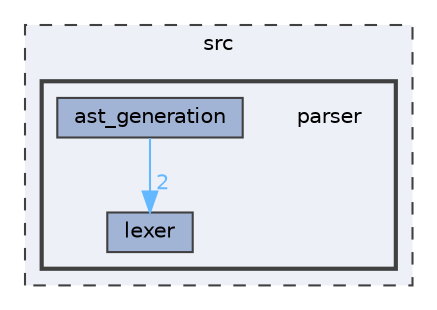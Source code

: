 digraph "src/parser"
{
 // LATEX_PDF_SIZE
  bgcolor="transparent";
  edge [fontname=Helvetica,fontsize=10,labelfontname=Helvetica,labelfontsize=10];
  node [fontname=Helvetica,fontsize=10,shape=box,height=0.2,width=0.4];
  compound=true
  subgraph clusterdir_68267d1309a1af8e8297ef4c3efbcdba {
    graph [ bgcolor="#edf0f7", pencolor="grey25", label="src", fontname=Helvetica,fontsize=10 style="filled,dashed", URL="dir_68267d1309a1af8e8297ef4c3efbcdba.html",tooltip=""]
  subgraph clusterdir_6cd8491d143eb218b70983dbdb3c58bc {
    graph [ bgcolor="#edf0f7", pencolor="grey25", label="", fontname=Helvetica,fontsize=10 style="filled,bold", URL="dir_6cd8491d143eb218b70983dbdb3c58bc.html",tooltip=""]
    dir_6cd8491d143eb218b70983dbdb3c58bc [shape=plaintext, label="parser"];
  dir_9722df9a997872902d743a3c4c2bf3cb [label="ast_generation", fillcolor="#a2b4d6", color="grey25", style="filled", URL="dir_9722df9a997872902d743a3c4c2bf3cb.html",tooltip=""];
  dir_7a43006265ec3b3dc577f500dd09a803 [label="lexer", fillcolor="#a2b4d6", color="grey25", style="filled", URL="dir_7a43006265ec3b3dc577f500dd09a803.html",tooltip=""];
  }
  }
  dir_9722df9a997872902d743a3c4c2bf3cb->dir_7a43006265ec3b3dc577f500dd09a803 [headlabel="2", labeldistance=1.5 headhref="dir_000000_000004.html" href="dir_000000_000004.html" color="steelblue1" fontcolor="steelblue1"];
}
